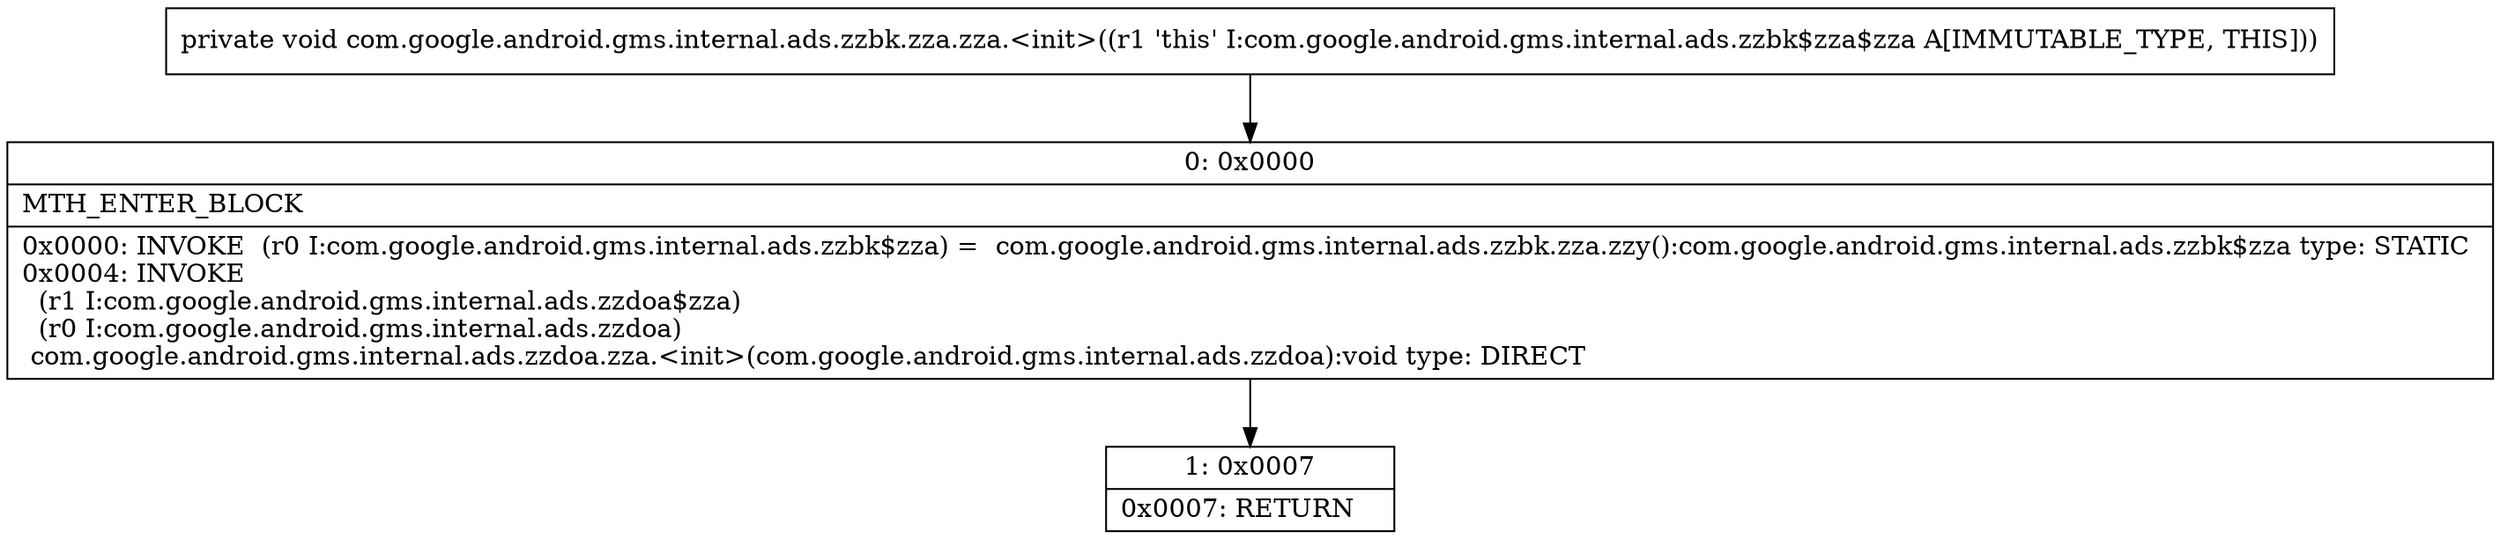 digraph "CFG forcom.google.android.gms.internal.ads.zzbk.zza.zza.\<init\>()V" {
Node_0 [shape=record,label="{0\:\ 0x0000|MTH_ENTER_BLOCK\l|0x0000: INVOKE  (r0 I:com.google.android.gms.internal.ads.zzbk$zza) =  com.google.android.gms.internal.ads.zzbk.zza.zzy():com.google.android.gms.internal.ads.zzbk$zza type: STATIC \l0x0004: INVOKE  \l  (r1 I:com.google.android.gms.internal.ads.zzdoa$zza)\l  (r0 I:com.google.android.gms.internal.ads.zzdoa)\l com.google.android.gms.internal.ads.zzdoa.zza.\<init\>(com.google.android.gms.internal.ads.zzdoa):void type: DIRECT \l}"];
Node_1 [shape=record,label="{1\:\ 0x0007|0x0007: RETURN   \l}"];
MethodNode[shape=record,label="{private void com.google.android.gms.internal.ads.zzbk.zza.zza.\<init\>((r1 'this' I:com.google.android.gms.internal.ads.zzbk$zza$zza A[IMMUTABLE_TYPE, THIS])) }"];
MethodNode -> Node_0;
Node_0 -> Node_1;
}

